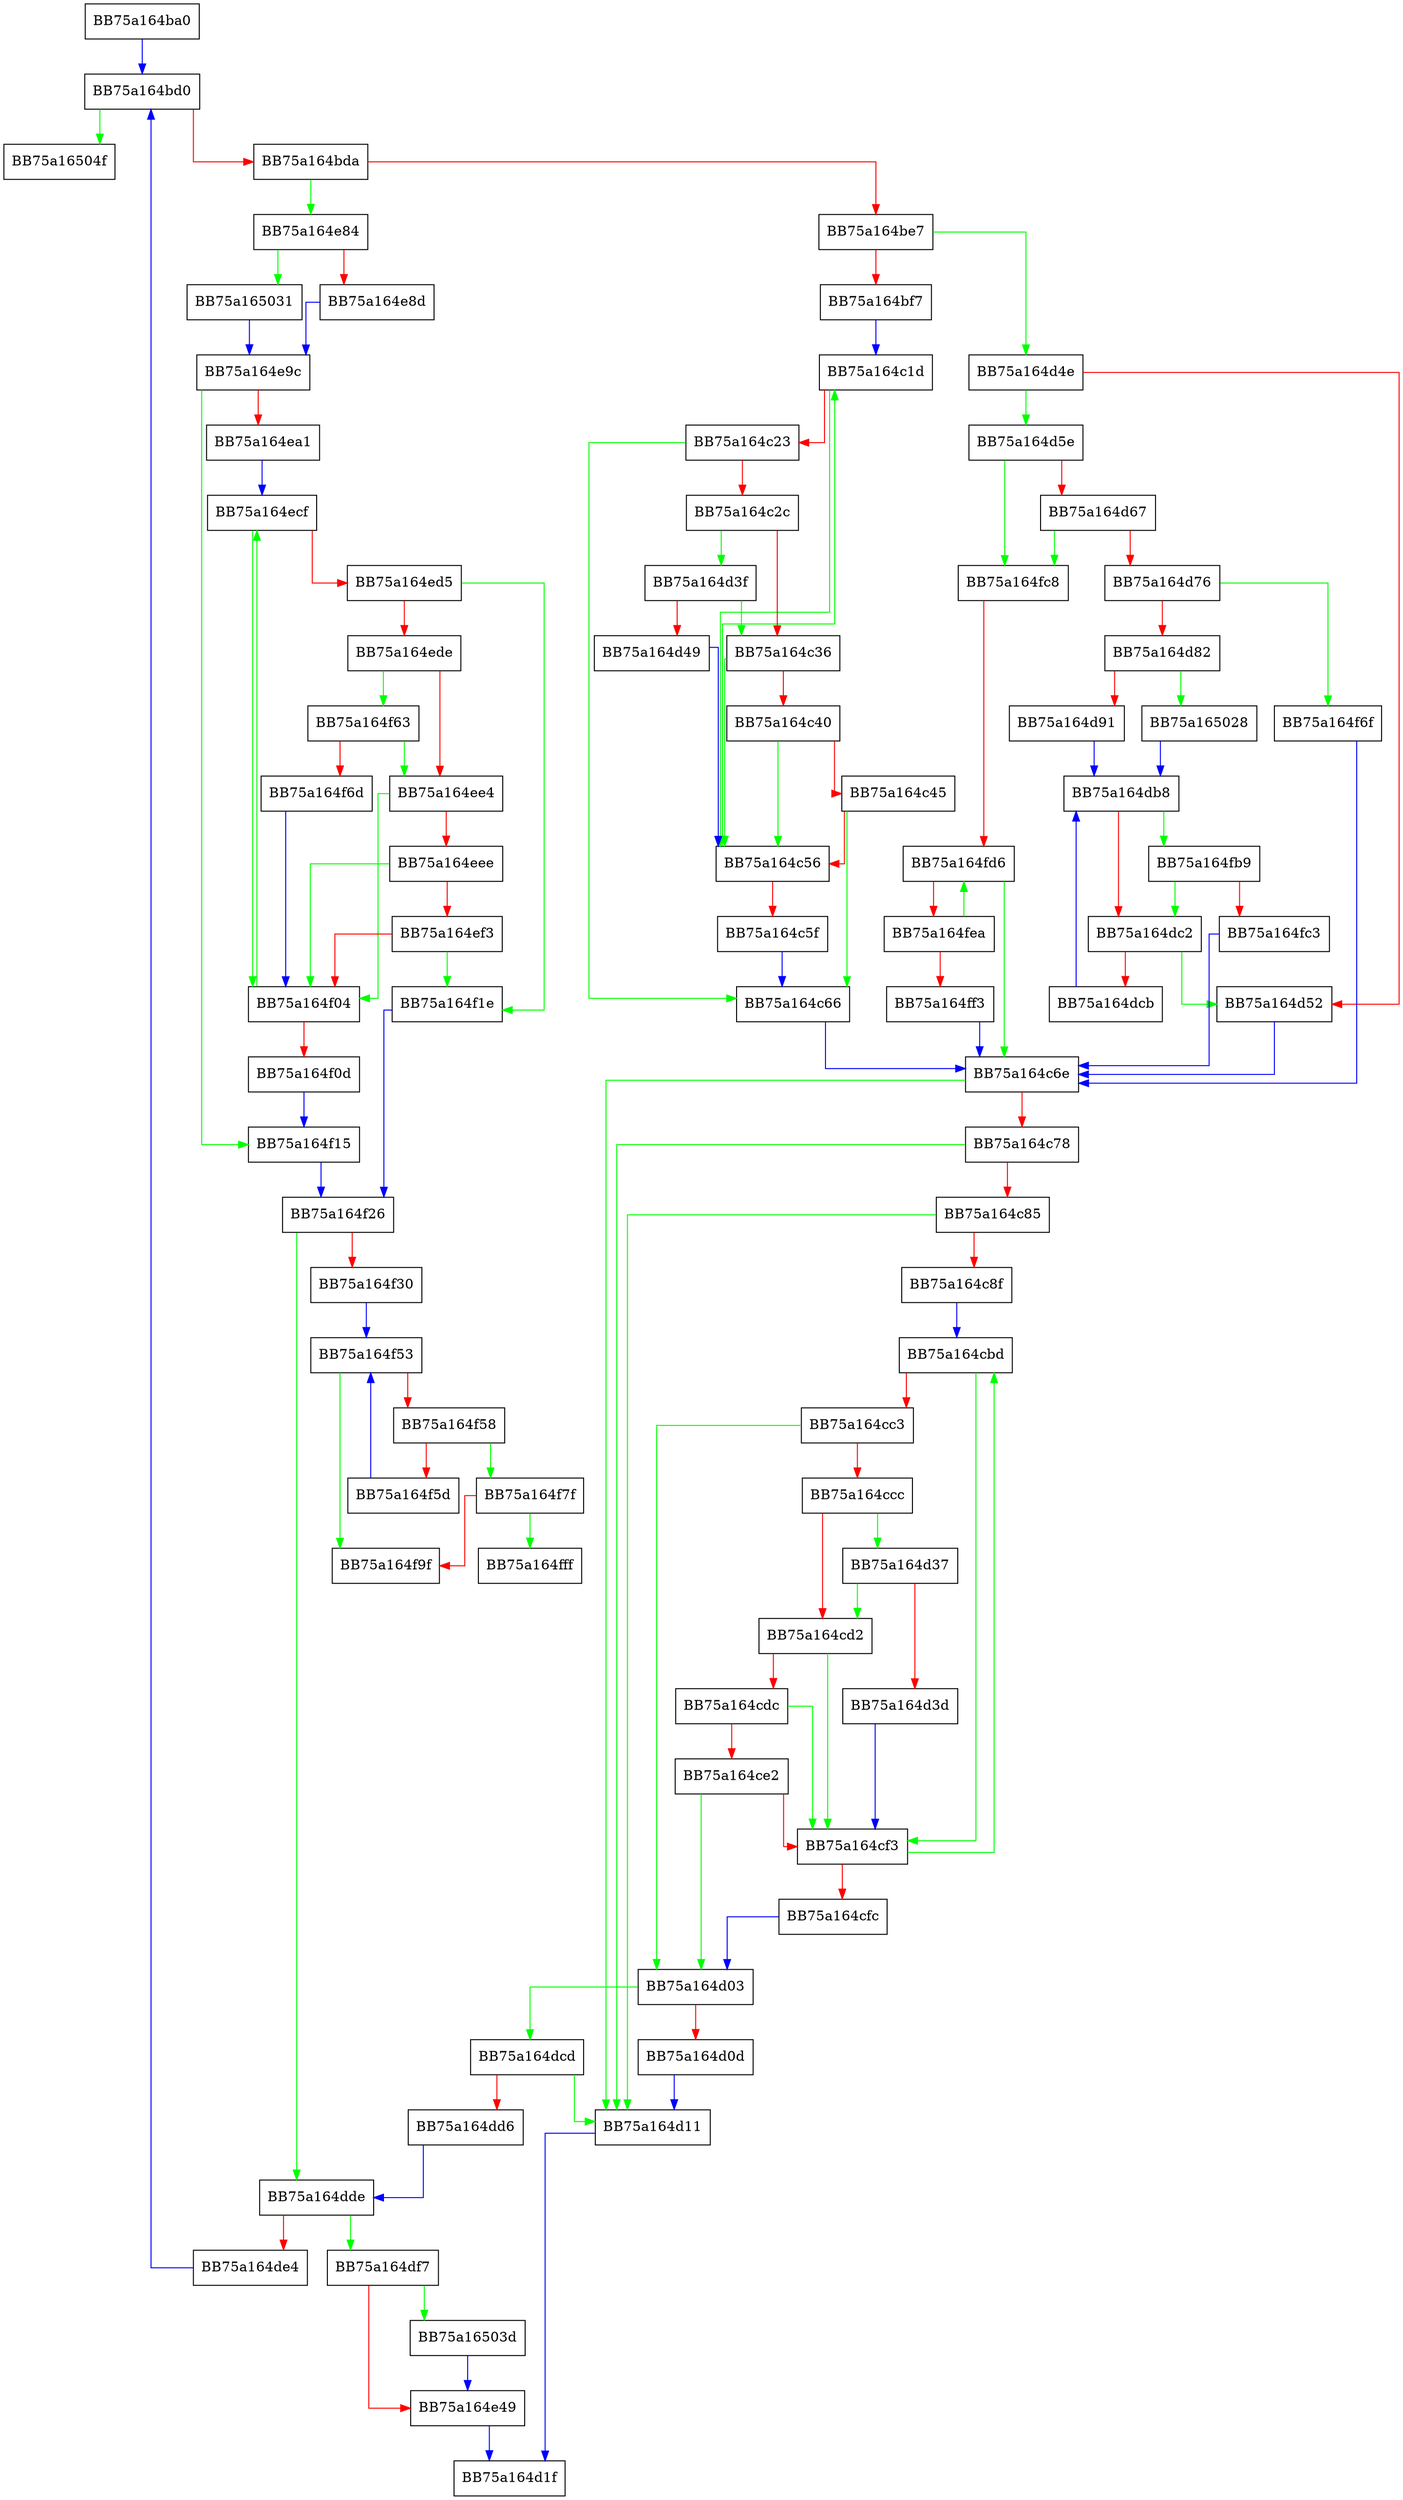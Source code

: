 digraph luaV_gettable {
  node [shape="box"];
  graph [splines=ortho];
  BB75a164ba0 -> BB75a164bd0 [color="blue"];
  BB75a164bd0 -> BB75a16504f [color="green"];
  BB75a164bd0 -> BB75a164bda [color="red"];
  BB75a164bda -> BB75a164e84 [color="green"];
  BB75a164bda -> BB75a164be7 [color="red"];
  BB75a164be7 -> BB75a164d4e [color="green"];
  BB75a164be7 -> BB75a164bf7 [color="red"];
  BB75a164bf7 -> BB75a164c1d [color="blue"];
  BB75a164c1d -> BB75a164c56 [color="green"];
  BB75a164c1d -> BB75a164c23 [color="red"];
  BB75a164c23 -> BB75a164c66 [color="green"];
  BB75a164c23 -> BB75a164c2c [color="red"];
  BB75a164c2c -> BB75a164d3f [color="green"];
  BB75a164c2c -> BB75a164c36 [color="red"];
  BB75a164c36 -> BB75a164c56 [color="green"];
  BB75a164c36 -> BB75a164c40 [color="red"];
  BB75a164c40 -> BB75a164c56 [color="green"];
  BB75a164c40 -> BB75a164c45 [color="red"];
  BB75a164c45 -> BB75a164c66 [color="green"];
  BB75a164c45 -> BB75a164c56 [color="red"];
  BB75a164c56 -> BB75a164c1d [color="green"];
  BB75a164c56 -> BB75a164c5f [color="red"];
  BB75a164c5f -> BB75a164c66 [color="blue"];
  BB75a164c66 -> BB75a164c6e [color="blue"];
  BB75a164c6e -> BB75a164d11 [color="green"];
  BB75a164c6e -> BB75a164c78 [color="red"];
  BB75a164c78 -> BB75a164d11 [color="green"];
  BB75a164c78 -> BB75a164c85 [color="red"];
  BB75a164c85 -> BB75a164d11 [color="green"];
  BB75a164c85 -> BB75a164c8f [color="red"];
  BB75a164c8f -> BB75a164cbd [color="blue"];
  BB75a164cbd -> BB75a164cf3 [color="green"];
  BB75a164cbd -> BB75a164cc3 [color="red"];
  BB75a164cc3 -> BB75a164d03 [color="green"];
  BB75a164cc3 -> BB75a164ccc [color="red"];
  BB75a164ccc -> BB75a164d37 [color="green"];
  BB75a164ccc -> BB75a164cd2 [color="red"];
  BB75a164cd2 -> BB75a164cf3 [color="green"];
  BB75a164cd2 -> BB75a164cdc [color="red"];
  BB75a164cdc -> BB75a164cf3 [color="green"];
  BB75a164cdc -> BB75a164ce2 [color="red"];
  BB75a164ce2 -> BB75a164d03 [color="green"];
  BB75a164ce2 -> BB75a164cf3 [color="red"];
  BB75a164cf3 -> BB75a164cbd [color="green"];
  BB75a164cf3 -> BB75a164cfc [color="red"];
  BB75a164cfc -> BB75a164d03 [color="blue"];
  BB75a164d03 -> BB75a164dcd [color="green"];
  BB75a164d03 -> BB75a164d0d [color="red"];
  BB75a164d0d -> BB75a164d11 [color="blue"];
  BB75a164d11 -> BB75a164d1f [color="blue"];
  BB75a164d37 -> BB75a164cd2 [color="green"];
  BB75a164d37 -> BB75a164d3d [color="red"];
  BB75a164d3d -> BB75a164cf3 [color="blue"];
  BB75a164d3f -> BB75a164c36 [color="green"];
  BB75a164d3f -> BB75a164d49 [color="red"];
  BB75a164d49 -> BB75a164c56 [color="blue"];
  BB75a164d4e -> BB75a164d5e [color="green"];
  BB75a164d4e -> BB75a164d52 [color="red"];
  BB75a164d52 -> BB75a164c6e [color="blue"];
  BB75a164d5e -> BB75a164fc8 [color="green"];
  BB75a164d5e -> BB75a164d67 [color="red"];
  BB75a164d67 -> BB75a164fc8 [color="green"];
  BB75a164d67 -> BB75a164d76 [color="red"];
  BB75a164d76 -> BB75a164f6f [color="green"];
  BB75a164d76 -> BB75a164d82 [color="red"];
  BB75a164d82 -> BB75a165028 [color="green"];
  BB75a164d82 -> BB75a164d91 [color="red"];
  BB75a164d91 -> BB75a164db8 [color="blue"];
  BB75a164db8 -> BB75a164fb9 [color="green"];
  BB75a164db8 -> BB75a164dc2 [color="red"];
  BB75a164dc2 -> BB75a164d52 [color="green"];
  BB75a164dc2 -> BB75a164dcb [color="red"];
  BB75a164dcb -> BB75a164db8 [color="blue"];
  BB75a164dcd -> BB75a164d11 [color="green"];
  BB75a164dcd -> BB75a164dd6 [color="red"];
  BB75a164dd6 -> BB75a164dde [color="blue"];
  BB75a164dde -> BB75a164df7 [color="green"];
  BB75a164dde -> BB75a164de4 [color="red"];
  BB75a164de4 -> BB75a164bd0 [color="blue"];
  BB75a164df7 -> BB75a16503d [color="green"];
  BB75a164df7 -> BB75a164e49 [color="red"];
  BB75a164e49 -> BB75a164d1f [color="blue"];
  BB75a164e84 -> BB75a165031 [color="green"];
  BB75a164e84 -> BB75a164e8d [color="red"];
  BB75a164e8d -> BB75a164e9c [color="blue"];
  BB75a164e9c -> BB75a164f15 [color="green"];
  BB75a164e9c -> BB75a164ea1 [color="red"];
  BB75a164ea1 -> BB75a164ecf [color="blue"];
  BB75a164ecf -> BB75a164f04 [color="green"];
  BB75a164ecf -> BB75a164ed5 [color="red"];
  BB75a164ed5 -> BB75a164f1e [color="green"];
  BB75a164ed5 -> BB75a164ede [color="red"];
  BB75a164ede -> BB75a164f63 [color="green"];
  BB75a164ede -> BB75a164ee4 [color="red"];
  BB75a164ee4 -> BB75a164f04 [color="green"];
  BB75a164ee4 -> BB75a164eee [color="red"];
  BB75a164eee -> BB75a164f04 [color="green"];
  BB75a164eee -> BB75a164ef3 [color="red"];
  BB75a164ef3 -> BB75a164f1e [color="green"];
  BB75a164ef3 -> BB75a164f04 [color="red"];
  BB75a164f04 -> BB75a164ecf [color="green"];
  BB75a164f04 -> BB75a164f0d [color="red"];
  BB75a164f0d -> BB75a164f15 [color="blue"];
  BB75a164f15 -> BB75a164f26 [color="blue"];
  BB75a164f1e -> BB75a164f26 [color="blue"];
  BB75a164f26 -> BB75a164dde [color="green"];
  BB75a164f26 -> BB75a164f30 [color="red"];
  BB75a164f30 -> BB75a164f53 [color="blue"];
  BB75a164f53 -> BB75a164f9f [color="green"];
  BB75a164f53 -> BB75a164f58 [color="red"];
  BB75a164f58 -> BB75a164f7f [color="green"];
  BB75a164f58 -> BB75a164f5d [color="red"];
  BB75a164f5d -> BB75a164f53 [color="blue"];
  BB75a164f63 -> BB75a164ee4 [color="green"];
  BB75a164f63 -> BB75a164f6d [color="red"];
  BB75a164f6d -> BB75a164f04 [color="blue"];
  BB75a164f6f -> BB75a164c6e [color="blue"];
  BB75a164f7f -> BB75a164fff [color="green"];
  BB75a164f7f -> BB75a164f9f [color="red"];
  BB75a164fb9 -> BB75a164dc2 [color="green"];
  BB75a164fb9 -> BB75a164fc3 [color="red"];
  BB75a164fc3 -> BB75a164c6e [color="blue"];
  BB75a164fc8 -> BB75a164fd6 [color="red"];
  BB75a164fd6 -> BB75a164c6e [color="green"];
  BB75a164fd6 -> BB75a164fea [color="red"];
  BB75a164fea -> BB75a164fd6 [color="green"];
  BB75a164fea -> BB75a164ff3 [color="red"];
  BB75a164ff3 -> BB75a164c6e [color="blue"];
  BB75a165028 -> BB75a164db8 [color="blue"];
  BB75a165031 -> BB75a164e9c [color="blue"];
  BB75a16503d -> BB75a164e49 [color="blue"];
}